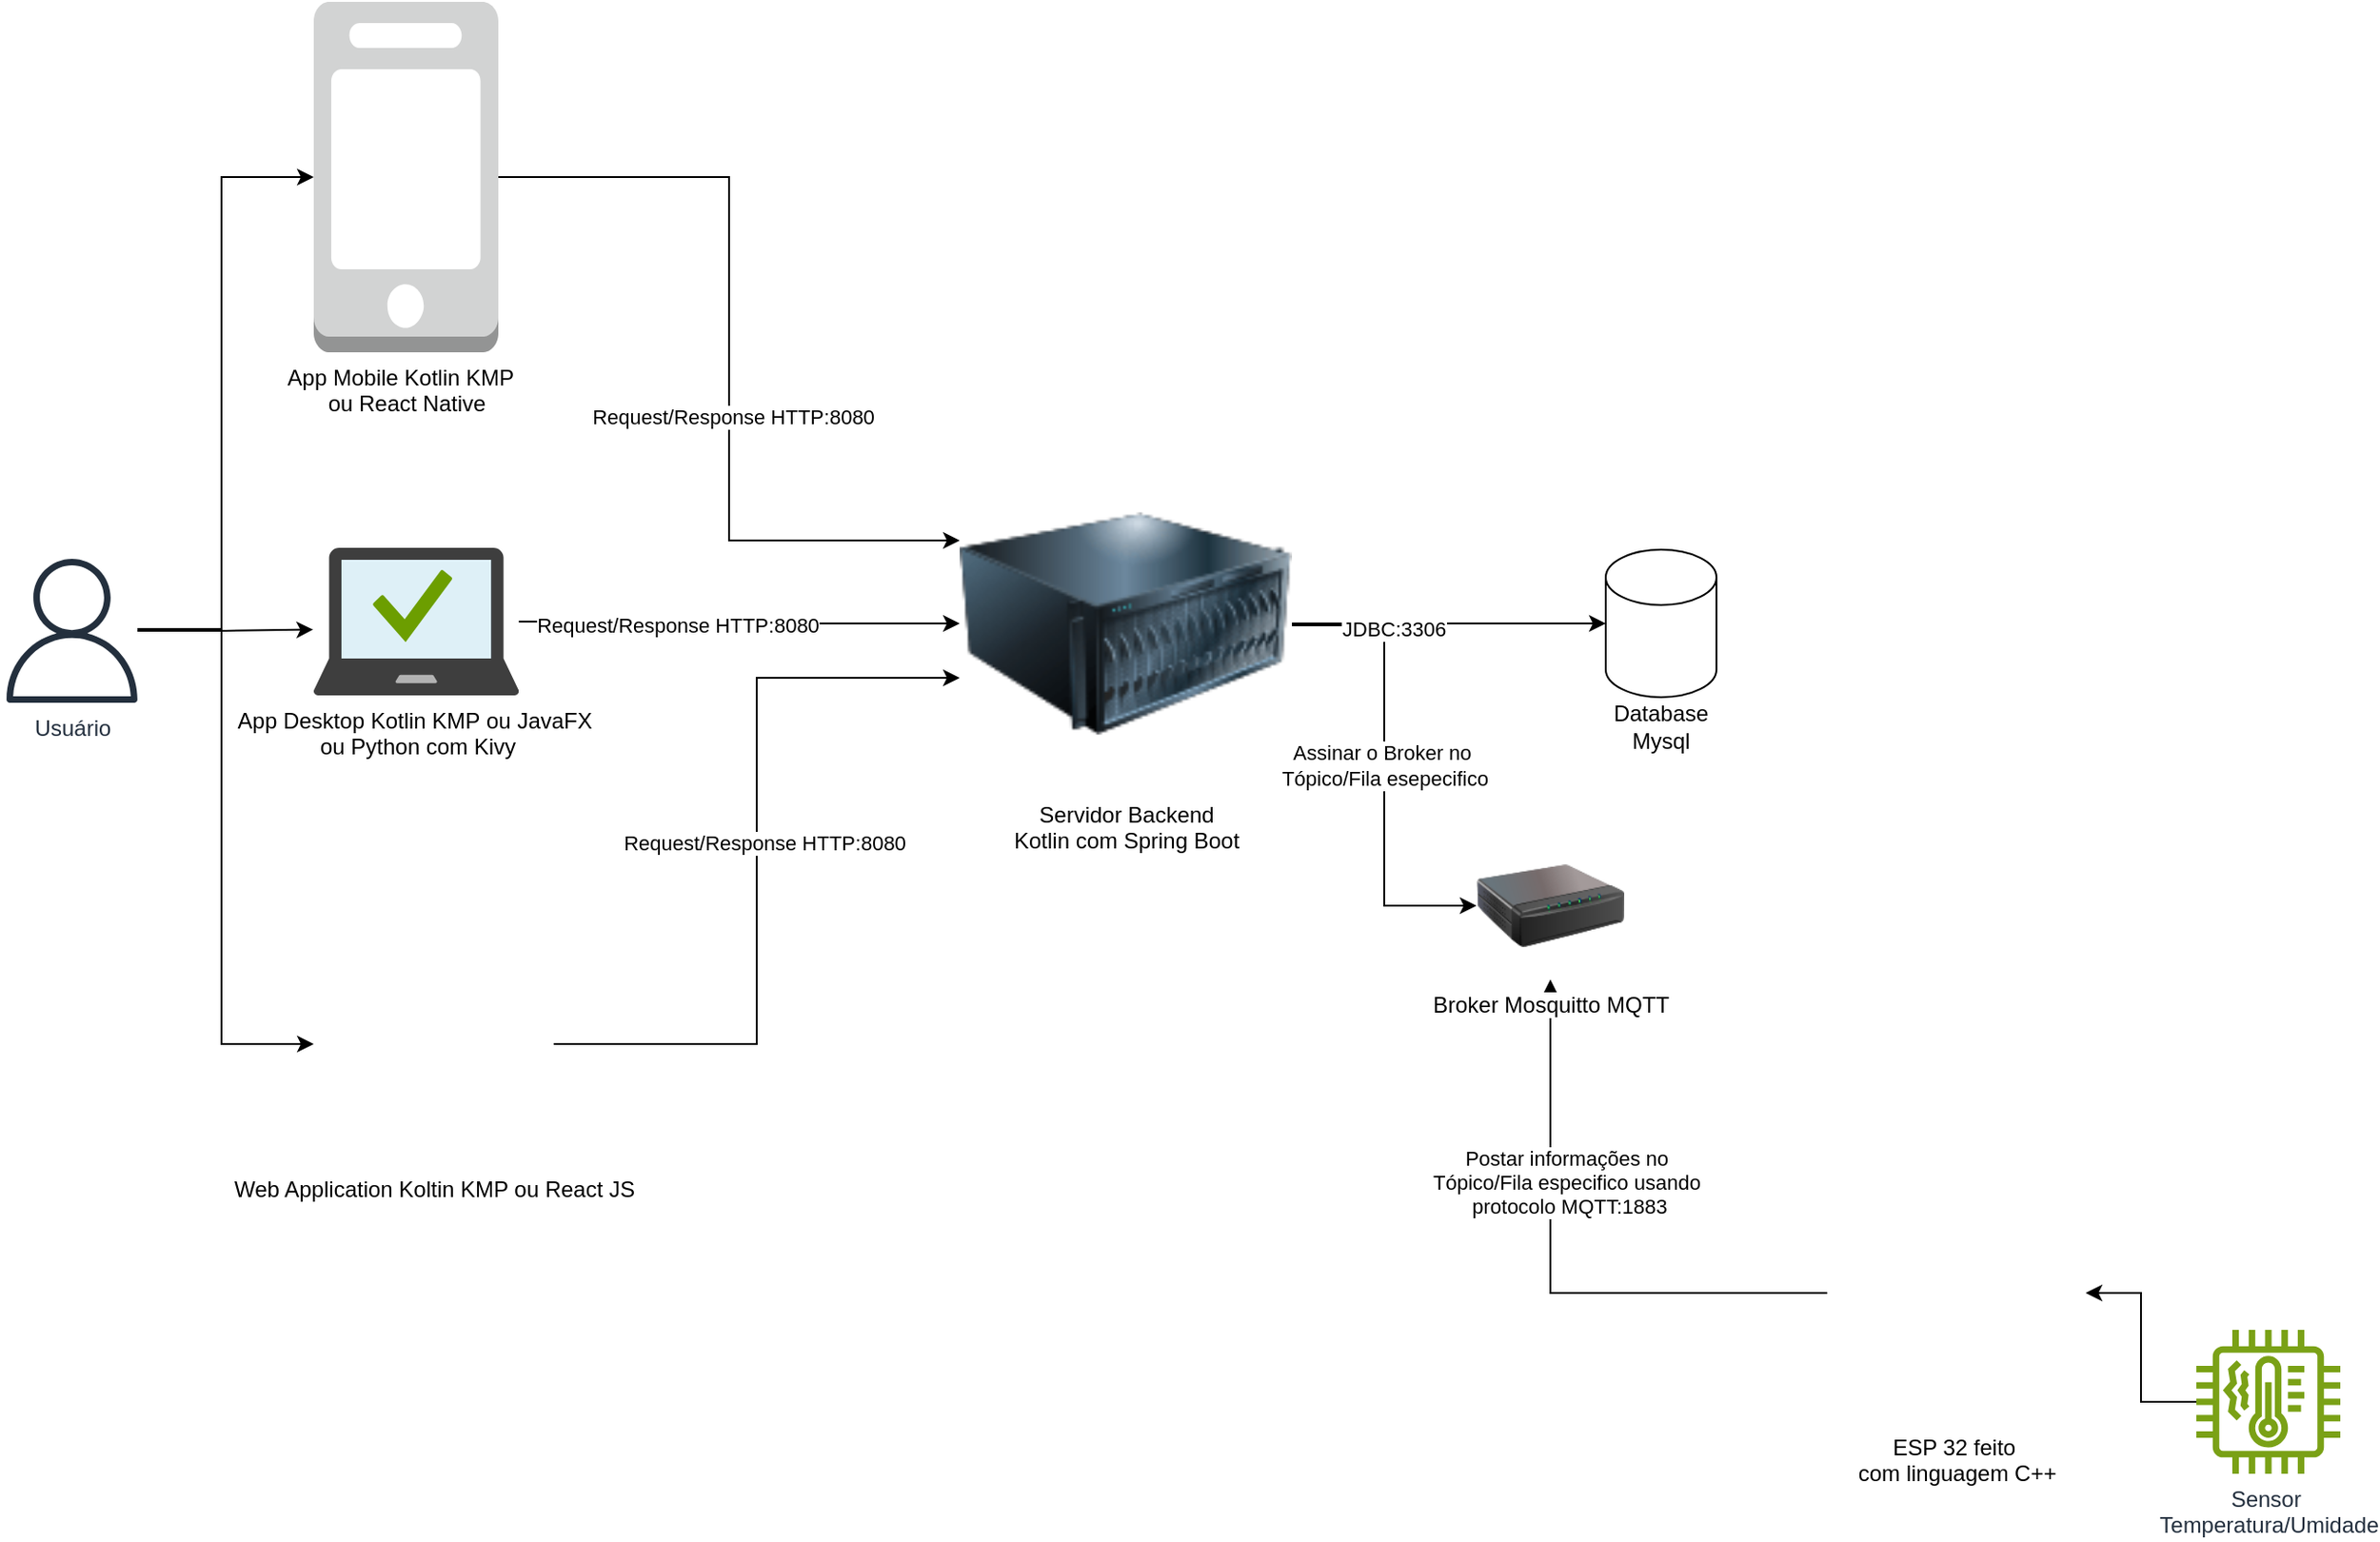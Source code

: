 <mxfile version="28.1.0">
  <diagram name="Página-1" id="cN1ZYUtJyTfc42eTsxrr">
    <mxGraphModel dx="1830" dy="994" grid="1" gridSize="10" guides="1" tooltips="1" connect="1" arrows="1" fold="1" page="1" pageScale="1" pageWidth="827" pageHeight="1169" math="0" shadow="0">
      <root>
        <mxCell id="0" />
        <mxCell id="1" parent="0" />
        <mxCell id="bxpkJsg6kBzWfBhUSXEz-6" style="edgeStyle=orthogonalEdgeStyle;rounded=0;orthogonalLoop=1;jettySize=auto;html=1;" edge="1" parent="1" source="bxpkJsg6kBzWfBhUSXEz-2" target="bxpkJsg6kBzWfBhUSXEz-5">
          <mxGeometry relative="1" as="geometry">
            <Array as="points">
              <mxPoint x="140" y="371" />
              <mxPoint x="140" y="125" />
            </Array>
          </mxGeometry>
        </mxCell>
        <mxCell id="bxpkJsg6kBzWfBhUSXEz-12" style="edgeStyle=orthogonalEdgeStyle;rounded=0;orthogonalLoop=1;jettySize=auto;html=1;entryX=0;entryY=0.5;entryDx=0;entryDy=0;" edge="1" parent="1" source="bxpkJsg6kBzWfBhUSXEz-2" target="bxpkJsg6kBzWfBhUSXEz-11">
          <mxGeometry relative="1" as="geometry">
            <Array as="points">
              <mxPoint x="140" y="370" />
              <mxPoint x="140" y="595" />
            </Array>
          </mxGeometry>
        </mxCell>
        <mxCell id="bxpkJsg6kBzWfBhUSXEz-2" value="Usuário" style="sketch=0;outlineConnect=0;fontColor=#232F3E;gradientColor=none;fillColor=#232F3D;strokeColor=none;dashed=0;verticalLabelPosition=bottom;verticalAlign=top;align=center;html=1;fontSize=12;fontStyle=0;aspect=fixed;pointerEvents=1;shape=mxgraph.aws4.user;" vertex="1" parent="1">
          <mxGeometry x="20" y="332" width="78" height="78" as="geometry" />
        </mxCell>
        <mxCell id="bxpkJsg6kBzWfBhUSXEz-17" style="edgeStyle=orthogonalEdgeStyle;rounded=0;orthogonalLoop=1;jettySize=auto;html=1;entryX=0;entryY=0.25;entryDx=0;entryDy=0;" edge="1" parent="1" source="bxpkJsg6kBzWfBhUSXEz-5" target="bxpkJsg6kBzWfBhUSXEz-16">
          <mxGeometry relative="1" as="geometry" />
        </mxCell>
        <mxCell id="bxpkJsg6kBzWfBhUSXEz-20" value="Request/Response HTTP:8080" style="edgeLabel;html=1;align=center;verticalAlign=middle;resizable=0;points=[];" vertex="1" connectable="0" parent="bxpkJsg6kBzWfBhUSXEz-17">
          <mxGeometry x="0.141" y="2" relative="1" as="geometry">
            <mxPoint as="offset" />
          </mxGeometry>
        </mxCell>
        <mxCell id="bxpkJsg6kBzWfBhUSXEz-5" value="App Mobile Kotlin&amp;nbsp;&lt;span style=&quot;background-color: rgb(255, 255, 255);&quot;&gt;KMP&amp;nbsp;&lt;/span&gt;&amp;nbsp;&lt;div&gt;ou React Native&lt;/div&gt;" style="outlineConnect=0;dashed=0;verticalLabelPosition=bottom;verticalAlign=top;align=center;html=1;shape=mxgraph.aws3.mobile_client;fillColor=#D2D3D3;gradientColor=none;" vertex="1" parent="1">
          <mxGeometry x="190" y="30" width="100" height="190" as="geometry" />
        </mxCell>
        <mxCell id="bxpkJsg6kBzWfBhUSXEz-18" style="edgeStyle=orthogonalEdgeStyle;rounded=0;orthogonalLoop=1;jettySize=auto;html=1;entryX=0;entryY=0.5;entryDx=0;entryDy=0;" edge="1" parent="1" source="bxpkJsg6kBzWfBhUSXEz-7" target="bxpkJsg6kBzWfBhUSXEz-16">
          <mxGeometry relative="1" as="geometry" />
        </mxCell>
        <mxCell id="bxpkJsg6kBzWfBhUSXEz-21" value="Request/Response HTTP:8080" style="edgeLabel;html=1;align=center;verticalAlign=middle;resizable=0;points=[];" vertex="1" connectable="0" parent="bxpkJsg6kBzWfBhUSXEz-18">
          <mxGeometry x="-0.281" y="-2" relative="1" as="geometry">
            <mxPoint as="offset" />
          </mxGeometry>
        </mxCell>
        <mxCell id="bxpkJsg6kBzWfBhUSXEz-7" value="App Desktop Kotlin KMP&amp;nbsp;ou JavaFX&amp;nbsp;&lt;div&gt;ou Python com Kivy&lt;/div&gt;" style="image;sketch=0;aspect=fixed;html=1;points=[];align=center;fontSize=12;image=img/lib/mscae/Managed_Desktop.svg;" vertex="1" parent="1">
          <mxGeometry x="190" y="326" width="111.11" height="80" as="geometry" />
        </mxCell>
        <mxCell id="bxpkJsg6kBzWfBhUSXEz-8" style="edgeStyle=orthogonalEdgeStyle;rounded=0;orthogonalLoop=1;jettySize=auto;html=1;entryX=-0.003;entryY=0.554;entryDx=0;entryDy=0;entryPerimeter=0;" edge="1" parent="1" source="bxpkJsg6kBzWfBhUSXEz-2" target="bxpkJsg6kBzWfBhUSXEz-7">
          <mxGeometry relative="1" as="geometry" />
        </mxCell>
        <mxCell id="bxpkJsg6kBzWfBhUSXEz-11" value="Web Application Koltin KMP ou React JS" style="shape=image;html=1;verticalAlign=top;verticalLabelPosition=bottom;labelBackgroundColor=#ffffff;imageAspect=0;aspect=fixed;image=https://icons.diagrams.net/icon-cache1/WHCompare_Isometric_Web_Hosting___Servers-2190/browser-window-with-stats-606.svg" vertex="1" parent="1">
          <mxGeometry x="190" y="530" width="130" height="130" as="geometry" />
        </mxCell>
        <mxCell id="bxpkJsg6kBzWfBhUSXEz-34" value="Assinar o Broker no&amp;nbsp;&lt;div&gt;Tópico/Fila esepecifico&lt;/div&gt;" style="edgeStyle=orthogonalEdgeStyle;rounded=0;orthogonalLoop=1;jettySize=auto;html=1;entryX=0;entryY=0.5;entryDx=0;entryDy=0;" edge="1" parent="1" source="bxpkJsg6kBzWfBhUSXEz-16" target="bxpkJsg6kBzWfBhUSXEz-32">
          <mxGeometry relative="1" as="geometry">
            <Array as="points">
              <mxPoint x="770" y="368" />
              <mxPoint x="770" y="520" />
            </Array>
          </mxGeometry>
        </mxCell>
        <mxCell id="bxpkJsg6kBzWfBhUSXEz-16" value="Servidor Backend&lt;div&gt;Kotlin com Spring Boot&lt;/div&gt;" style="image;html=1;image=img/lib/clip_art/computers/Server_128x128.png" vertex="1" parent="1">
          <mxGeometry x="540" y="277" width="180" height="180" as="geometry" />
        </mxCell>
        <mxCell id="bxpkJsg6kBzWfBhUSXEz-19" style="edgeStyle=orthogonalEdgeStyle;rounded=0;orthogonalLoop=1;jettySize=auto;html=1;entryX=0;entryY=0.664;entryDx=0;entryDy=0;entryPerimeter=0;" edge="1" parent="1" source="bxpkJsg6kBzWfBhUSXEz-11" target="bxpkJsg6kBzWfBhUSXEz-16">
          <mxGeometry relative="1" as="geometry" />
        </mxCell>
        <mxCell id="bxpkJsg6kBzWfBhUSXEz-22" value="Request/Response HTTP:8080" style="edgeLabel;html=1;align=center;verticalAlign=middle;resizable=0;points=[];" vertex="1" connectable="0" parent="bxpkJsg6kBzWfBhUSXEz-19">
          <mxGeometry x="0.049" y="-4" relative="1" as="geometry">
            <mxPoint as="offset" />
          </mxGeometry>
        </mxCell>
        <mxCell id="bxpkJsg6kBzWfBhUSXEz-23" value="&lt;div&gt;&lt;br&gt;&lt;/div&gt;&lt;div&gt;&lt;br&gt;&lt;/div&gt;&lt;div&gt;&lt;br&gt;&lt;/div&gt;&lt;div&gt;&lt;br&gt;&lt;/div&gt;&lt;div&gt;&lt;br&gt;&lt;/div&gt;&lt;div&gt;&lt;br&gt;&lt;/div&gt;&lt;div&gt;Database&lt;/div&gt;&lt;div&gt;Mysql&lt;/div&gt;" style="shape=cylinder3;whiteSpace=wrap;html=1;boundedLbl=1;backgroundOutline=1;size=15;" vertex="1" parent="1">
          <mxGeometry x="890" y="327" width="60" height="80" as="geometry" />
        </mxCell>
        <mxCell id="bxpkJsg6kBzWfBhUSXEz-25" style="edgeStyle=orthogonalEdgeStyle;rounded=0;orthogonalLoop=1;jettySize=auto;html=1;entryX=0;entryY=0.5;entryDx=0;entryDy=0;entryPerimeter=0;" edge="1" parent="1" source="bxpkJsg6kBzWfBhUSXEz-16" target="bxpkJsg6kBzWfBhUSXEz-23">
          <mxGeometry relative="1" as="geometry" />
        </mxCell>
        <mxCell id="bxpkJsg6kBzWfBhUSXEz-26" value="JDBC:3306" style="edgeLabel;html=1;align=center;verticalAlign=middle;resizable=0;points=[];" vertex="1" connectable="0" parent="bxpkJsg6kBzWfBhUSXEz-25">
          <mxGeometry x="-0.357" y="-3" relative="1" as="geometry">
            <mxPoint as="offset" />
          </mxGeometry>
        </mxCell>
        <mxCell id="bxpkJsg6kBzWfBhUSXEz-33" value="Postar informações no&amp;nbsp;&lt;div&gt;Tópico/Fila&amp;nbsp;&lt;span style=&quot;background-color: light-dark(#ffffff, var(--ge-dark-color, #121212)); color: light-dark(rgb(0, 0, 0), rgb(255, 255, 255));&quot;&gt;especifico usando&amp;nbsp;&lt;/span&gt;&lt;div&gt;protocolo MQTT:1883&lt;/div&gt;&lt;/div&gt;" style="edgeStyle=orthogonalEdgeStyle;rounded=0;orthogonalLoop=1;jettySize=auto;html=1;entryX=0.5;entryY=1;entryDx=0;entryDy=0;" edge="1" parent="1" source="bxpkJsg6kBzWfBhUSXEz-27" target="bxpkJsg6kBzWfBhUSXEz-32">
          <mxGeometry x="0.312" y="-10" relative="1" as="geometry">
            <mxPoint as="offset" />
          </mxGeometry>
        </mxCell>
        <mxCell id="bxpkJsg6kBzWfBhUSXEz-27" value="ESP 32 feito&amp;nbsp;&lt;div&gt;com linguagem C++&lt;/div&gt;" style="shape=image;html=1;verticalAlign=top;verticalLabelPosition=bottom;labelBackgroundColor=#ffffff;imageAspect=0;aspect=fixed;image=https://icons.diagrams.net/icon-cache1/Electronic_Line-2454/3-electronic-arduino-chipset-icon-2-1297.svg" vertex="1" parent="1">
          <mxGeometry x="1010" y="660" width="140" height="140" as="geometry" />
        </mxCell>
        <mxCell id="bxpkJsg6kBzWfBhUSXEz-31" style="edgeStyle=orthogonalEdgeStyle;rounded=0;orthogonalLoop=1;jettySize=auto;html=1;" edge="1" parent="1" source="bxpkJsg6kBzWfBhUSXEz-28" target="bxpkJsg6kBzWfBhUSXEz-27">
          <mxGeometry relative="1" as="geometry" />
        </mxCell>
        <mxCell id="bxpkJsg6kBzWfBhUSXEz-28" value="Sensor&amp;nbsp;&lt;div&gt;Temperatura/Umidade&lt;/div&gt;" style="sketch=0;outlineConnect=0;fontColor=#232F3E;gradientColor=none;fillColor=#7AA116;strokeColor=none;dashed=0;verticalLabelPosition=bottom;verticalAlign=top;align=center;html=1;fontSize=12;fontStyle=0;aspect=fixed;pointerEvents=1;shape=mxgraph.aws4.iot_thing_temperature_vibration_sensor;" vertex="1" parent="1">
          <mxGeometry x="1210" y="750" width="78" height="78" as="geometry" />
        </mxCell>
        <mxCell id="bxpkJsg6kBzWfBhUSXEz-32" value="Broker Mosquitto MQTT" style="image;html=1;image=img/lib/clip_art/networking/Print_Server_128x128.png" vertex="1" parent="1">
          <mxGeometry x="820" y="480" width="80" height="80" as="geometry" />
        </mxCell>
      </root>
    </mxGraphModel>
  </diagram>
</mxfile>

